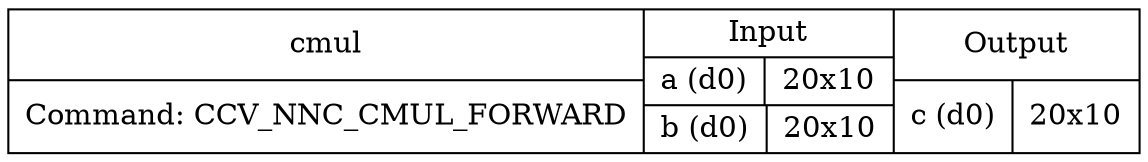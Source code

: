 digraph G {
compound=true;
node0 [shape=record,label="{cmul|Command: CCV_NNC_CMUL_FORWARD}|{Input|{a (d0)|20x10}|{b (d0)|20x10}}|{Output|{c (d0)|20x10}}"];
}
